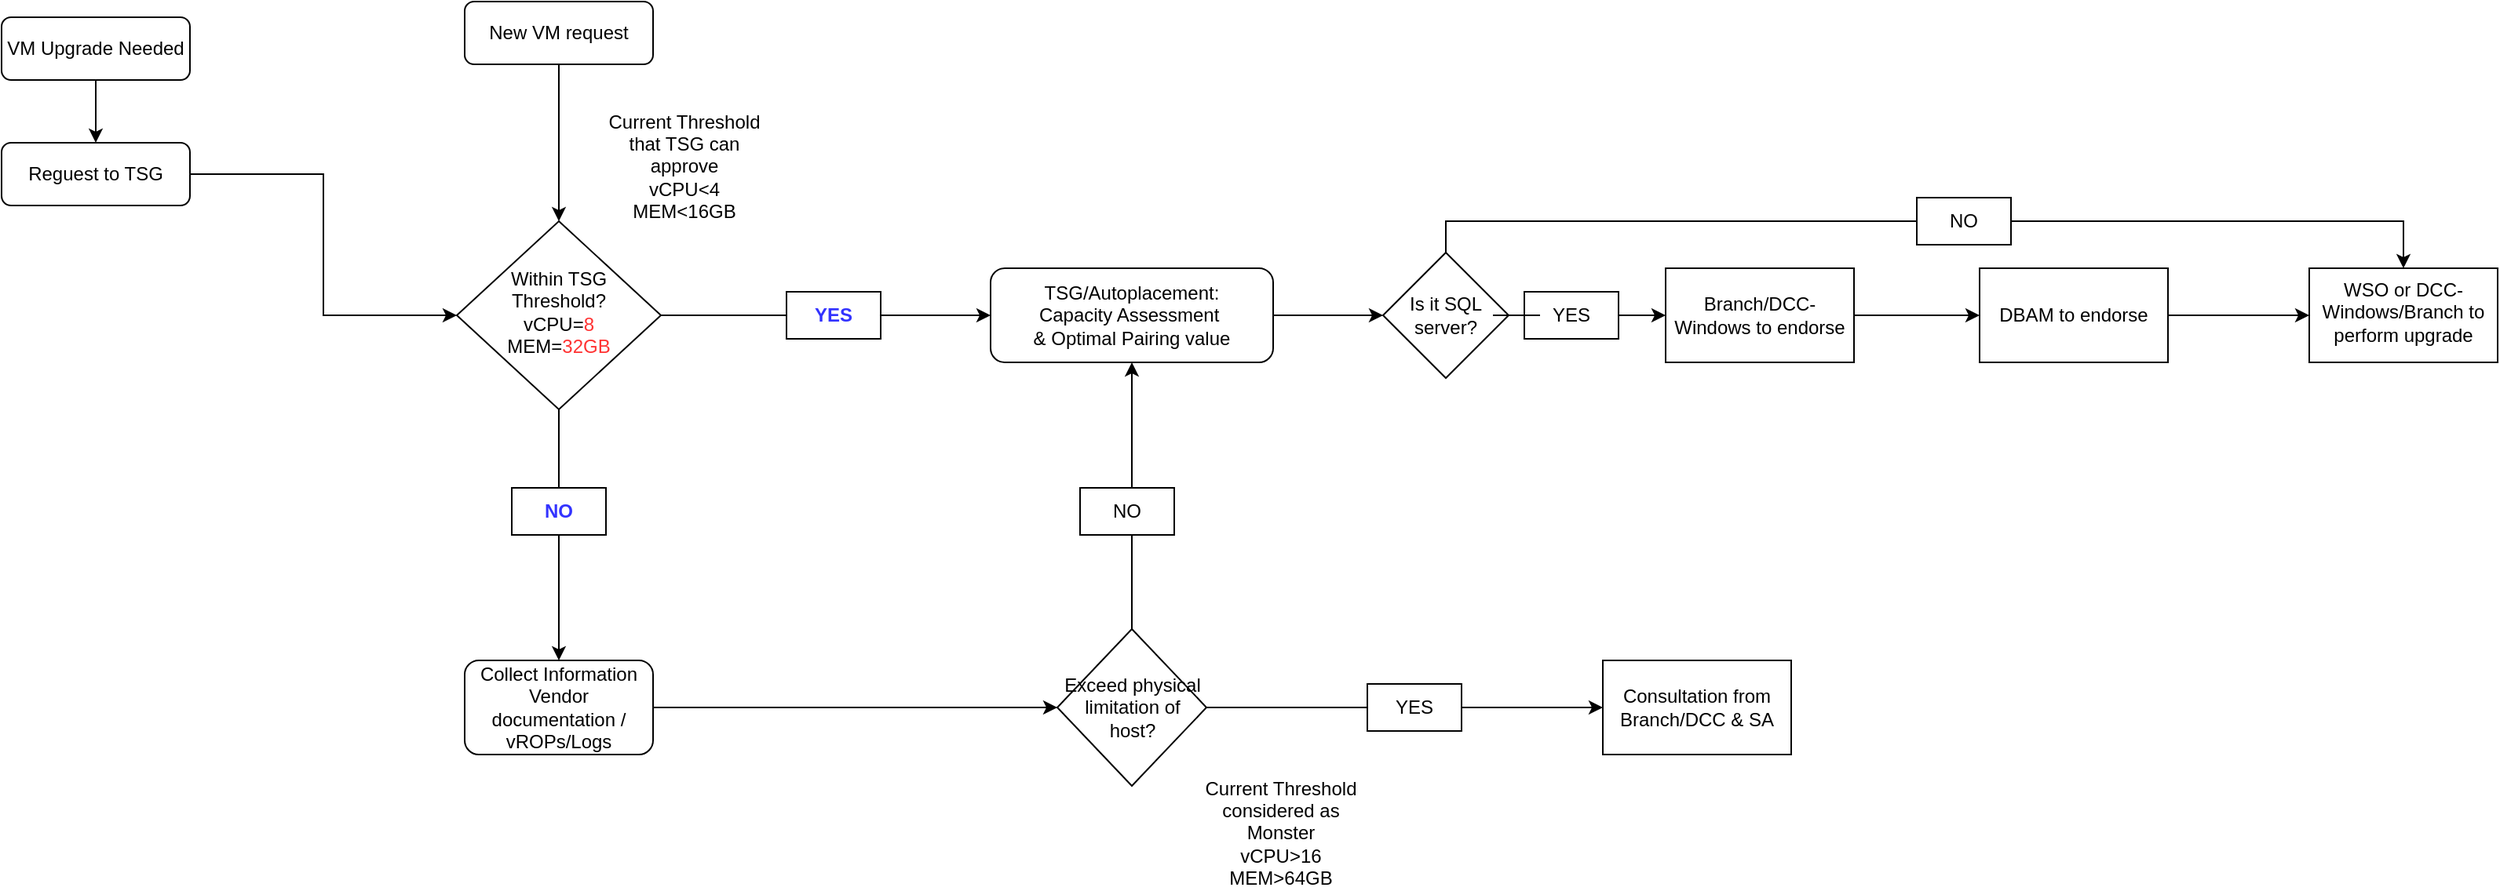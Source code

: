 <mxfile version="20.0.3" type="github">
  <diagram id="C5RBs43oDa-KdzZeNtuy" name="Page-1">
    <mxGraphModel dx="1422" dy="762" grid="1" gridSize="10" guides="1" tooltips="1" connect="1" arrows="1" fold="1" page="1" pageScale="1" pageWidth="827" pageHeight="1169" math="0" shadow="0">
      <root>
        <mxCell id="WIyWlLk6GJQsqaUBKTNV-0" />
        <mxCell id="WIyWlLk6GJQsqaUBKTNV-1" parent="WIyWlLk6GJQsqaUBKTNV-0" />
        <mxCell id="aWSOxl5YBgDPmi3oxphR-1" value="" style="edgeStyle=orthogonalEdgeStyle;rounded=0;orthogonalLoop=1;jettySize=auto;html=1;" parent="WIyWlLk6GJQsqaUBKTNV-1" source="WIyWlLk6GJQsqaUBKTNV-3" target="aWSOxl5YBgDPmi3oxphR-0" edge="1">
          <mxGeometry relative="1" as="geometry" />
        </mxCell>
        <mxCell id="WIyWlLk6GJQsqaUBKTNV-3" value="VM Upgrade Needed" style="rounded=1;whiteSpace=wrap;html=1;fontSize=12;glass=0;strokeWidth=1;shadow=0;" parent="WIyWlLk6GJQsqaUBKTNV-1" vertex="1">
          <mxGeometry x="80" y="30" width="120" height="40" as="geometry" />
        </mxCell>
        <mxCell id="aWSOxl5YBgDPmi3oxphR-11" value="" style="edgeStyle=orthogonalEdgeStyle;rounded=0;orthogonalLoop=1;jettySize=auto;html=1;fontColor=#FF3333;startArrow=none;" parent="WIyWlLk6GJQsqaUBKTNV-1" source="aWSOxl5YBgDPmi3oxphR-13" target="aWSOxl5YBgDPmi3oxphR-10" edge="1">
          <mxGeometry relative="1" as="geometry" />
        </mxCell>
        <mxCell id="Bxt-Yvj8bxx-1eshp0qT-0" style="edgeStyle=orthogonalEdgeStyle;rounded=0;orthogonalLoop=1;jettySize=auto;html=1;entryX=0;entryY=0.5;entryDx=0;entryDy=0;startArrow=none;" edge="1" parent="WIyWlLk6GJQsqaUBKTNV-1" source="aWSOxl5YBgDPmi3oxphR-12" target="aWSOxl5YBgDPmi3oxphR-14">
          <mxGeometry relative="1" as="geometry" />
        </mxCell>
        <mxCell id="WIyWlLk6GJQsqaUBKTNV-6" value="Within TSG Threshold?&lt;br&gt;vCPU=&lt;font color=&quot;#ff3333&quot;&gt;8&lt;/font&gt;&lt;br&gt;MEM=&lt;font color=&quot;#ff3333&quot;&gt;32GB&lt;/font&gt;" style="rhombus;whiteSpace=wrap;html=1;shadow=0;fontFamily=Helvetica;fontSize=12;align=center;strokeWidth=1;spacing=6;spacingTop=-4;" parent="WIyWlLk6GJQsqaUBKTNV-1" vertex="1">
          <mxGeometry x="370" y="160" width="130" height="120" as="geometry" />
        </mxCell>
        <mxCell id="Bxt-Yvj8bxx-1eshp0qT-2" style="edgeStyle=orthogonalEdgeStyle;rounded=0;orthogonalLoop=1;jettySize=auto;html=1;entryX=0;entryY=0.5;entryDx=0;entryDy=0;" edge="1" parent="WIyWlLk6GJQsqaUBKTNV-1" source="aWSOxl5YBgDPmi3oxphR-0" target="WIyWlLk6GJQsqaUBKTNV-6">
          <mxGeometry relative="1" as="geometry" />
        </mxCell>
        <mxCell id="aWSOxl5YBgDPmi3oxphR-0" value="Reguest to TSG" style="whiteSpace=wrap;html=1;rounded=1;glass=0;strokeWidth=1;shadow=0;" parent="WIyWlLk6GJQsqaUBKTNV-1" vertex="1">
          <mxGeometry x="80" y="110" width="120" height="40" as="geometry" />
        </mxCell>
        <mxCell id="aWSOxl5YBgDPmi3oxphR-7" style="edgeStyle=orthogonalEdgeStyle;rounded=0;orthogonalLoop=1;jettySize=auto;html=1;fontColor=#FF3333;" parent="WIyWlLk6GJQsqaUBKTNV-1" source="aWSOxl5YBgDPmi3oxphR-2" target="WIyWlLk6GJQsqaUBKTNV-6" edge="1">
          <mxGeometry relative="1" as="geometry" />
        </mxCell>
        <mxCell id="aWSOxl5YBgDPmi3oxphR-2" value="New VM request" style="rounded=1;whiteSpace=wrap;html=1;" parent="WIyWlLk6GJQsqaUBKTNV-1" vertex="1">
          <mxGeometry x="375" y="20" width="120" height="40" as="geometry" />
        </mxCell>
        <mxCell id="aWSOxl5YBgDPmi3oxphR-8" value="WSO or DCC-Windows/Branch to perform upgrade" style="whiteSpace=wrap;html=1;shadow=0;strokeWidth=1;spacing=6;spacingTop=-4;" parent="WIyWlLk6GJQsqaUBKTNV-1" vertex="1">
          <mxGeometry x="1550" y="190" width="120" height="60" as="geometry" />
        </mxCell>
        <mxCell id="Bxt-Yvj8bxx-1eshp0qT-23" value="" style="edgeStyle=orthogonalEdgeStyle;rounded=0;orthogonalLoop=1;jettySize=auto;html=1;" edge="1" parent="WIyWlLk6GJQsqaUBKTNV-1" source="aWSOxl5YBgDPmi3oxphR-10" target="Bxt-Yvj8bxx-1eshp0qT-22">
          <mxGeometry relative="1" as="geometry" />
        </mxCell>
        <mxCell id="aWSOxl5YBgDPmi3oxphR-10" value="Collect Information&lt;br&gt;Vendor documentation / vROPs/Logs" style="whiteSpace=wrap;html=1;rounded=1;glass=0;strokeWidth=1;shadow=0;" parent="WIyWlLk6GJQsqaUBKTNV-1" vertex="1">
          <mxGeometry x="375" y="440" width="120" height="60" as="geometry" />
        </mxCell>
        <mxCell id="Bxt-Yvj8bxx-1eshp0qT-5" style="edgeStyle=orthogonalEdgeStyle;rounded=0;orthogonalLoop=1;jettySize=auto;html=1;" edge="1" parent="WIyWlLk6GJQsqaUBKTNV-1" source="aWSOxl5YBgDPmi3oxphR-14" target="Bxt-Yvj8bxx-1eshp0qT-4">
          <mxGeometry relative="1" as="geometry" />
        </mxCell>
        <mxCell id="aWSOxl5YBgDPmi3oxphR-14" value="TSG/Autoplacement:&lt;br&gt;Capacity Assessment&amp;nbsp;&lt;br&gt;&amp;amp; Optimal Pairing value" style="whiteSpace=wrap;html=1;rounded=1;glass=0;strokeWidth=1;shadow=0;" parent="WIyWlLk6GJQsqaUBKTNV-1" vertex="1">
          <mxGeometry x="710" y="190" width="180" height="60" as="geometry" />
        </mxCell>
        <mxCell id="aWSOxl5YBgDPmi3oxphR-13" value="NO" style="text;html=1;strokeColor=default;fillColor=none;align=center;verticalAlign=middle;whiteSpace=wrap;rounded=0;fontColor=#3333FF;fontStyle=1" parent="WIyWlLk6GJQsqaUBKTNV-1" vertex="1">
          <mxGeometry x="405" y="330" width="60" height="30" as="geometry" />
        </mxCell>
        <mxCell id="aWSOxl5YBgDPmi3oxphR-18" value="" style="edgeStyle=orthogonalEdgeStyle;rounded=0;orthogonalLoop=1;jettySize=auto;html=1;fontColor=#FF3333;endArrow=none;" parent="WIyWlLk6GJQsqaUBKTNV-1" source="WIyWlLk6GJQsqaUBKTNV-6" target="aWSOxl5YBgDPmi3oxphR-13" edge="1">
          <mxGeometry relative="1" as="geometry">
            <mxPoint x="355" y="280" as="sourcePoint" />
            <mxPoint x="355" y="390" as="targetPoint" />
          </mxGeometry>
        </mxCell>
        <mxCell id="aWSOxl5YBgDPmi3oxphR-12" value="YES" style="text;html=1;strokeColor=default;fillColor=none;align=center;verticalAlign=middle;whiteSpace=wrap;rounded=0;fontColor=#3333FF;fontStyle=1" parent="WIyWlLk6GJQsqaUBKTNV-1" vertex="1">
          <mxGeometry x="580" y="205" width="60" height="30" as="geometry" />
        </mxCell>
        <mxCell id="Bxt-Yvj8bxx-1eshp0qT-1" value="" style="edgeStyle=orthogonalEdgeStyle;rounded=0;orthogonalLoop=1;jettySize=auto;html=1;entryX=0;entryY=0.5;entryDx=0;entryDy=0;endArrow=none;" edge="1" parent="WIyWlLk6GJQsqaUBKTNV-1" source="WIyWlLk6GJQsqaUBKTNV-6" target="aWSOxl5YBgDPmi3oxphR-12">
          <mxGeometry relative="1" as="geometry">
            <mxPoint x="500" y="220" as="sourcePoint" />
            <mxPoint x="740" y="220" as="targetPoint" />
          </mxGeometry>
        </mxCell>
        <mxCell id="Bxt-Yvj8bxx-1eshp0qT-7" value="" style="edgeStyle=orthogonalEdgeStyle;rounded=0;orthogonalLoop=1;jettySize=auto;html=1;startArrow=none;" edge="1" parent="WIyWlLk6GJQsqaUBKTNV-1" source="Bxt-Yvj8bxx-1eshp0qT-11" target="Bxt-Yvj8bxx-1eshp0qT-6">
          <mxGeometry relative="1" as="geometry" />
        </mxCell>
        <mxCell id="Bxt-Yvj8bxx-1eshp0qT-17" style="edgeStyle=orthogonalEdgeStyle;rounded=0;orthogonalLoop=1;jettySize=auto;html=1;entryX=0.5;entryY=0;entryDx=0;entryDy=0;" edge="1" parent="WIyWlLk6GJQsqaUBKTNV-1" source="Bxt-Yvj8bxx-1eshp0qT-4" target="aWSOxl5YBgDPmi3oxphR-8">
          <mxGeometry relative="1" as="geometry">
            <Array as="points">
              <mxPoint x="1000" y="160" />
              <mxPoint x="1610" y="160" />
            </Array>
          </mxGeometry>
        </mxCell>
        <mxCell id="Bxt-Yvj8bxx-1eshp0qT-4" value="Is it SQL server?" style="rhombus;whiteSpace=wrap;html=1;" vertex="1" parent="WIyWlLk6GJQsqaUBKTNV-1">
          <mxGeometry x="960" y="180" width="80" height="80" as="geometry" />
        </mxCell>
        <mxCell id="Bxt-Yvj8bxx-1eshp0qT-9" value="" style="edgeStyle=orthogonalEdgeStyle;rounded=0;orthogonalLoop=1;jettySize=auto;html=1;" edge="1" parent="WIyWlLk6GJQsqaUBKTNV-1" source="Bxt-Yvj8bxx-1eshp0qT-6" target="Bxt-Yvj8bxx-1eshp0qT-8">
          <mxGeometry relative="1" as="geometry" />
        </mxCell>
        <mxCell id="Bxt-Yvj8bxx-1eshp0qT-6" value="Branch/DCC-Windows to endorse" style="whiteSpace=wrap;html=1;" vertex="1" parent="WIyWlLk6GJQsqaUBKTNV-1">
          <mxGeometry x="1140" y="190" width="120" height="60" as="geometry" />
        </mxCell>
        <mxCell id="Bxt-Yvj8bxx-1eshp0qT-10" style="edgeStyle=orthogonalEdgeStyle;rounded=0;orthogonalLoop=1;jettySize=auto;html=1;" edge="1" parent="WIyWlLk6GJQsqaUBKTNV-1" source="Bxt-Yvj8bxx-1eshp0qT-8" target="aWSOxl5YBgDPmi3oxphR-8">
          <mxGeometry relative="1" as="geometry" />
        </mxCell>
        <mxCell id="Bxt-Yvj8bxx-1eshp0qT-8" value="DBAM to endorse" style="whiteSpace=wrap;html=1;" vertex="1" parent="WIyWlLk6GJQsqaUBKTNV-1">
          <mxGeometry x="1340" y="190" width="120" height="60" as="geometry" />
        </mxCell>
        <mxCell id="Bxt-Yvj8bxx-1eshp0qT-11" value="YES" style="text;html=1;strokeColor=default;fillColor=default;align=center;verticalAlign=middle;whiteSpace=wrap;rounded=0;" vertex="1" parent="WIyWlLk6GJQsqaUBKTNV-1">
          <mxGeometry x="1050" y="205" width="60" height="30" as="geometry" />
        </mxCell>
        <mxCell id="Bxt-Yvj8bxx-1eshp0qT-12" value="" style="edgeStyle=orthogonalEdgeStyle;rounded=0;orthogonalLoop=1;jettySize=auto;html=1;endArrow=none;" edge="1" parent="WIyWlLk6GJQsqaUBKTNV-1" source="Bxt-Yvj8bxx-1eshp0qT-4" target="Bxt-Yvj8bxx-1eshp0qT-11">
          <mxGeometry relative="1" as="geometry">
            <mxPoint x="1040" y="220" as="sourcePoint" />
            <mxPoint x="1140" y="220" as="targetPoint" />
          </mxGeometry>
        </mxCell>
        <mxCell id="Bxt-Yvj8bxx-1eshp0qT-15" value="NO" style="text;html=1;strokeColor=default;fillColor=default;align=center;verticalAlign=middle;whiteSpace=wrap;rounded=0;" vertex="1" parent="WIyWlLk6GJQsqaUBKTNV-1">
          <mxGeometry x="1300" y="145" width="60" height="30" as="geometry" />
        </mxCell>
        <mxCell id="Bxt-Yvj8bxx-1eshp0qT-25" value="" style="edgeStyle=orthogonalEdgeStyle;rounded=0;orthogonalLoop=1;jettySize=auto;html=1;" edge="1" parent="WIyWlLk6GJQsqaUBKTNV-1" source="Bxt-Yvj8bxx-1eshp0qT-22" target="Bxt-Yvj8bxx-1eshp0qT-24">
          <mxGeometry relative="1" as="geometry">
            <Array as="points" />
          </mxGeometry>
        </mxCell>
        <mxCell id="Bxt-Yvj8bxx-1eshp0qT-28" style="edgeStyle=orthogonalEdgeStyle;rounded=0;orthogonalLoop=1;jettySize=auto;html=1;" edge="1" parent="WIyWlLk6GJQsqaUBKTNV-1" source="Bxt-Yvj8bxx-1eshp0qT-22" target="aWSOxl5YBgDPmi3oxphR-14">
          <mxGeometry relative="1" as="geometry" />
        </mxCell>
        <mxCell id="Bxt-Yvj8bxx-1eshp0qT-22" value="Exceed physical limitation of host?" style="rhombus;whiteSpace=wrap;html=1;rounded=0;glass=0;strokeWidth=1;shadow=0;" vertex="1" parent="WIyWlLk6GJQsqaUBKTNV-1">
          <mxGeometry x="752.5" y="420" width="95" height="100" as="geometry" />
        </mxCell>
        <mxCell id="Bxt-Yvj8bxx-1eshp0qT-24" value="Consultation from Branch/DCC &amp;amp; SA" style="whiteSpace=wrap;html=1;rounded=0;glass=0;strokeWidth=1;shadow=0;" vertex="1" parent="WIyWlLk6GJQsqaUBKTNV-1">
          <mxGeometry x="1100" y="440" width="120" height="60" as="geometry" />
        </mxCell>
        <mxCell id="Bxt-Yvj8bxx-1eshp0qT-29" value="NO" style="text;html=1;strokeColor=default;fillColor=default;align=center;verticalAlign=middle;whiteSpace=wrap;rounded=0;" vertex="1" parent="WIyWlLk6GJQsqaUBKTNV-1">
          <mxGeometry x="767" y="330" width="60" height="30" as="geometry" />
        </mxCell>
        <mxCell id="Bxt-Yvj8bxx-1eshp0qT-30" value="YES" style="text;html=1;strokeColor=default;fillColor=default;align=center;verticalAlign=middle;whiteSpace=wrap;rounded=0;" vertex="1" parent="WIyWlLk6GJQsqaUBKTNV-1">
          <mxGeometry x="950" y="455" width="60" height="30" as="geometry" />
        </mxCell>
        <mxCell id="Bxt-Yvj8bxx-1eshp0qT-31" value="Current Threshold that TSG can approve&lt;br&gt;vCPU&amp;lt;4&lt;br&gt;MEM&amp;lt;16GB" style="text;html=1;strokeColor=none;fillColor=none;align=center;verticalAlign=middle;whiteSpace=wrap;rounded=0;" vertex="1" parent="WIyWlLk6GJQsqaUBKTNV-1">
          <mxGeometry x="460" y="90" width="110" height="70" as="geometry" />
        </mxCell>
        <mxCell id="Bxt-Yvj8bxx-1eshp0qT-32" value="Current Threshold considered as Monster&lt;br&gt;vCPU&amp;gt;16&lt;br&gt;MEM&amp;gt;64GB" style="text;html=1;strokeColor=none;fillColor=none;align=center;verticalAlign=middle;whiteSpace=wrap;rounded=0;" vertex="1" parent="WIyWlLk6GJQsqaUBKTNV-1">
          <mxGeometry x="840" y="515" width="110" height="70" as="geometry" />
        </mxCell>
      </root>
    </mxGraphModel>
  </diagram>
</mxfile>
